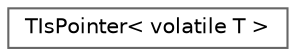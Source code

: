 digraph "Graphical Class Hierarchy"
{
 // INTERACTIVE_SVG=YES
 // LATEX_PDF_SIZE
  bgcolor="transparent";
  edge [fontname=Helvetica,fontsize=10,labelfontname=Helvetica,labelfontsize=10];
  node [fontname=Helvetica,fontsize=10,shape=box,height=0.2,width=0.4];
  rankdir="LR";
  Node0 [id="Node000000",label="TIsPointer\< volatile T \>",height=0.2,width=0.4,color="grey40", fillcolor="white", style="filled",URL="$d8/dba/structTIsPointer_3_01volatile_01T_01_4.html",tooltip=" "];
}
